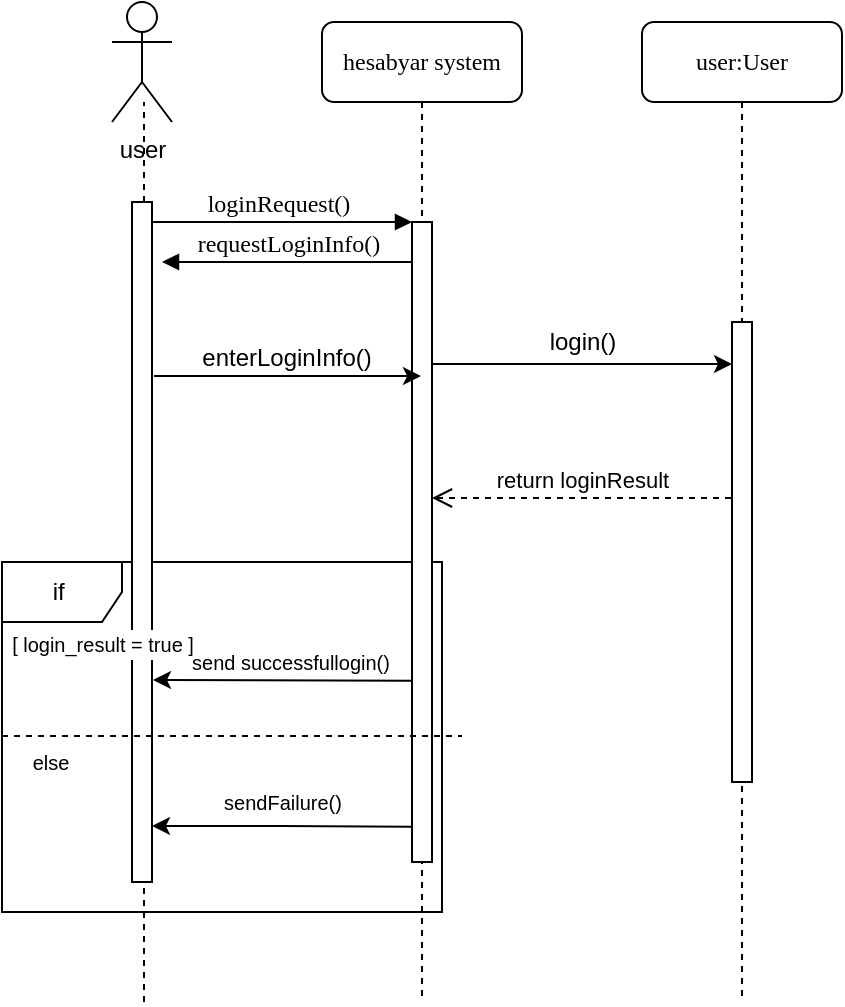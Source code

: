 <mxfile version="12.3.9" type="device" pages="1"><diagram name="Page-1" id="13e1069c-82ec-6db2-03f1-153e76fe0fe0"><mxGraphModel dx="1088" dy="449" grid="1" gridSize="10" guides="1" tooltips="1" connect="1" arrows="1" fold="1" page="1" pageScale="1" pageWidth="1100" pageHeight="850" background="#ffffff" math="0" shadow="0"><root><mxCell id="0"/><mxCell id="1" parent="0"/><mxCell id="BvYZUm-qP1IFcbmg5ldo-1" value="if&amp;nbsp;" style="shape=umlFrame;whiteSpace=wrap;html=1;" parent="1" vertex="1"><mxGeometry x="80" y="350" width="220" height="175" as="geometry"/></mxCell><mxCell id="7baba1c4bc27f4b0-2" value="hesabyar system" style="shape=umlLifeline;perimeter=lifelinePerimeter;whiteSpace=wrap;html=1;container=1;collapsible=0;recursiveResize=0;outlineConnect=0;rounded=1;shadow=0;comic=0;labelBackgroundColor=none;strokeColor=#000000;strokeWidth=1;fillColor=#FFFFFF;fontFamily=Verdana;fontSize=12;fontColor=#000000;align=center;" parent="1" vertex="1"><mxGeometry x="240" y="80" width="100" height="490" as="geometry"/></mxCell><mxCell id="7baba1c4bc27f4b0-10" value="" style="html=1;points=[];perimeter=orthogonalPerimeter;rounded=0;shadow=0;comic=0;labelBackgroundColor=none;strokeColor=#000000;strokeWidth=1;fillColor=#FFFFFF;fontFamily=Verdana;fontSize=12;fontColor=#000000;align=center;" parent="7baba1c4bc27f4b0-2" vertex="1"><mxGeometry x="45" y="100" width="10" height="320" as="geometry"/></mxCell><mxCell id="7baba1c4bc27f4b0-3" value="user:User" style="shape=umlLifeline;perimeter=lifelinePerimeter;whiteSpace=wrap;html=1;container=1;collapsible=0;recursiveResize=0;outlineConnect=0;rounded=1;shadow=0;comic=0;labelBackgroundColor=none;strokeColor=#000000;strokeWidth=1;fillColor=#FFFFFF;fontFamily=Verdana;fontSize=12;fontColor=#000000;align=center;" parent="1" vertex="1"><mxGeometry x="400" y="80" width="100" height="490" as="geometry"/></mxCell><mxCell id="7baba1c4bc27f4b0-13" value="" style="html=1;points=[];perimeter=orthogonalPerimeter;rounded=0;shadow=0;comic=0;labelBackgroundColor=none;strokeColor=#000000;strokeWidth=1;fillColor=#FFFFFF;fontFamily=Verdana;fontSize=12;fontColor=#000000;align=center;" parent="7baba1c4bc27f4b0-3" vertex="1"><mxGeometry x="45" y="150" width="10" height="230" as="geometry"/></mxCell><mxCell id="7baba1c4bc27f4b0-11" value="loginRequest()&lt;br&gt;" style="html=1;verticalAlign=bottom;endArrow=block;entryX=0;entryY=0;labelBackgroundColor=none;fontFamily=Verdana;fontSize=12;edgeStyle=elbowEdgeStyle;elbow=vertical;" parent="1" target="7baba1c4bc27f4b0-10" edge="1"><mxGeometry relative="1" as="geometry"><mxPoint x="150" y="180" as="sourcePoint"/></mxGeometry></mxCell><mxCell id="7baba1c4bc27f4b0-14" value="requestLoginInfo()&lt;br&gt;" style="html=1;verticalAlign=bottom;endArrow=block;labelBackgroundColor=none;fontFamily=Verdana;fontSize=12;edgeStyle=elbowEdgeStyle;elbow=vertical;" parent="1" source="7baba1c4bc27f4b0-10" edge="1"><mxGeometry relative="1" as="geometry"><mxPoint x="370" y="200" as="sourcePoint"/><mxPoint x="160" y="200" as="targetPoint"/></mxGeometry></mxCell><mxCell id="UUDC_ejij4yI92PAoC_O-2" value="" style="endArrow=none;dashed=1;html=1;" parent="1" source="UUDC_ejij4yI92PAoC_O-12" edge="1"><mxGeometry width="50" height="50" relative="1" as="geometry"><mxPoint x="151" y="660" as="sourcePoint"/><mxPoint x="151" y="120" as="targetPoint"/></mxGeometry></mxCell><mxCell id="UUDC_ejij4yI92PAoC_O-3" value="user&lt;br&gt;" style="shape=umlActor;html=1;verticalLabelPosition=bottom;verticalAlign=top;align=center;" parent="1" vertex="1"><mxGeometry x="135" y="70" width="30" height="60" as="geometry"/></mxCell><mxCell id="UUDC_ejij4yI92PAoC_O-4" value="" style="endArrow=classic;html=1;" parent="1" edge="1"><mxGeometry width="50" height="50" relative="1" as="geometry"><mxPoint x="295" y="251" as="sourcePoint"/><mxPoint x="445" y="251" as="targetPoint"/></mxGeometry></mxCell><mxCell id="UUDC_ejij4yI92PAoC_O-6" value="login()&lt;br&gt;" style="text;html=1;resizable=0;points=[];align=center;verticalAlign=middle;labelBackgroundColor=#ffffff;" parent="UUDC_ejij4yI92PAoC_O-4" vertex="1" connectable="0"><mxGeometry x="-0.427" y="7" relative="1" as="geometry"><mxPoint x="32" y="-4" as="offset"/></mxGeometry></mxCell><mxCell id="UUDC_ejij4yI92PAoC_O-9" value="return loginResult&lt;br&gt;" style="html=1;verticalAlign=bottom;endArrow=open;dashed=1;endSize=8;" parent="1" edge="1"><mxGeometry relative="1" as="geometry"><mxPoint x="444.5" y="318" as="sourcePoint"/><mxPoint x="295" y="318" as="targetPoint"/></mxGeometry></mxCell><mxCell id="UUDC_ejij4yI92PAoC_O-11" value="" style="endArrow=classic;html=1;exitX=0.5;exitY=0.859;exitDx=0;exitDy=0;exitPerimeter=0;" parent="1" edge="1"><mxGeometry width="50" height="50" relative="1" as="geometry"><mxPoint x="285.167" y="409.333" as="sourcePoint"/><mxPoint x="155.5" y="409" as="targetPoint"/><Array as="points"/></mxGeometry></mxCell><mxCell id="UUDC_ejij4yI92PAoC_O-18" value="&lt;span style=&quot;font-size: 10px&quot;&gt;send successfullogin()&lt;/span&gt;" style="text;html=1;resizable=0;points=[];align=center;verticalAlign=middle;labelBackgroundColor=#ffffff;" parent="UUDC_ejij4yI92PAoC_O-11" vertex="1" connectable="0"><mxGeometry x="-0.151" y="1" relative="1" as="geometry"><mxPoint x="-6" y="-10" as="offset"/></mxGeometry></mxCell><mxCell id="UUDC_ejij4yI92PAoC_O-12" value="" style="html=1;points=[];perimeter=orthogonalPerimeter;" parent="1" vertex="1"><mxGeometry x="145" y="170" width="10" height="340" as="geometry"/></mxCell><mxCell id="UUDC_ejij4yI92PAoC_O-13" value="" style="endArrow=none;dashed=1;html=1;" parent="1" target="UUDC_ejij4yI92PAoC_O-12" edge="1"><mxGeometry width="50" height="50" relative="1" as="geometry"><mxPoint x="151" y="570" as="sourcePoint"/><mxPoint x="151" y="120" as="targetPoint"/></mxGeometry></mxCell><mxCell id="UUDC_ejij4yI92PAoC_O-16" value="" style="endArrow=classic;html=1;exitX=1.1;exitY=0.256;exitDx=0;exitDy=0;exitPerimeter=0;" parent="1" source="UUDC_ejij4yI92PAoC_O-12" target="7baba1c4bc27f4b0-2" edge="1"><mxGeometry width="50" height="50" relative="1" as="geometry"><mxPoint x="195" y="257.333" as="sourcePoint"/><mxPoint x="245" y="207.333" as="targetPoint"/></mxGeometry></mxCell><mxCell id="UUDC_ejij4yI92PAoC_O-17" value="enterLoginInfo()" style="text;html=1;resizable=0;points=[];align=center;verticalAlign=middle;labelBackgroundColor=#ffffff;" parent="UUDC_ejij4yI92PAoC_O-16" vertex="1" connectable="0"><mxGeometry x="0.176" y="4" relative="1" as="geometry"><mxPoint x="-13" y="-5" as="offset"/></mxGeometry></mxCell><mxCell id="BvYZUm-qP1IFcbmg5ldo-2" value="&lt;span style=&quot;font-size: 10px&quot;&gt;[ login_result = true ]&lt;/span&gt;" style="text;html=1;resizable=0;points=[];align=center;verticalAlign=middle;labelBackgroundColor=#ffffff;" parent="1" vertex="1" connectable="0"><mxGeometry x="-0.151" y="1" relative="1" as="geometry"><mxPoint x="130" y="391" as="offset"/></mxGeometry></mxCell><mxCell id="BvYZUm-qP1IFcbmg5ldo-3" value="" style="endArrow=classic;html=1;exitX=0.5;exitY=0.859;exitDx=0;exitDy=0;exitPerimeter=0;" parent="1" edge="1"><mxGeometry width="50" height="50" relative="1" as="geometry"><mxPoint x="284.667" y="482.333" as="sourcePoint"/><mxPoint x="155" y="482" as="targetPoint"/><Array as="points"><mxPoint x="209.5" y="482"/></Array></mxGeometry></mxCell><mxCell id="BvYZUm-qP1IFcbmg5ldo-4" value="&lt;span style=&quot;font-size: 10px&quot;&gt;sendFailure()&lt;/span&gt;" style="text;html=1;resizable=0;points=[];align=center;verticalAlign=middle;labelBackgroundColor=#ffffff;" parent="BvYZUm-qP1IFcbmg5ldo-3" vertex="1" connectable="0"><mxGeometry x="-0.151" y="1" relative="1" as="geometry"><mxPoint x="-9.5" y="-13" as="offset"/></mxGeometry></mxCell><mxCell id="BvYZUm-qP1IFcbmg5ldo-5" value="" style="endArrow=none;dashed=1;html=1;" parent="1" source="BvYZUm-qP1IFcbmg5ldo-1" edge="1"><mxGeometry width="50" height="50" relative="1" as="geometry"><mxPoint x="180" y="437" as="sourcePoint"/><mxPoint x="310" y="437" as="targetPoint"/><Array as="points"><mxPoint x="80" y="437"/></Array></mxGeometry></mxCell><mxCell id="BvYZUm-qP1IFcbmg5ldo-6" value="&lt;span style=&quot;font-size: 10px&quot;&gt;else&lt;/span&gt;" style="text;html=1;resizable=0;points=[];align=center;verticalAlign=middle;labelBackgroundColor=#ffffff;" parent="1" vertex="1" connectable="0"><mxGeometry x="110.164" y="460.192" as="geometry"><mxPoint x="-6" y="-10" as="offset"/></mxGeometry></mxCell></root></mxGraphModel></diagram></mxfile>